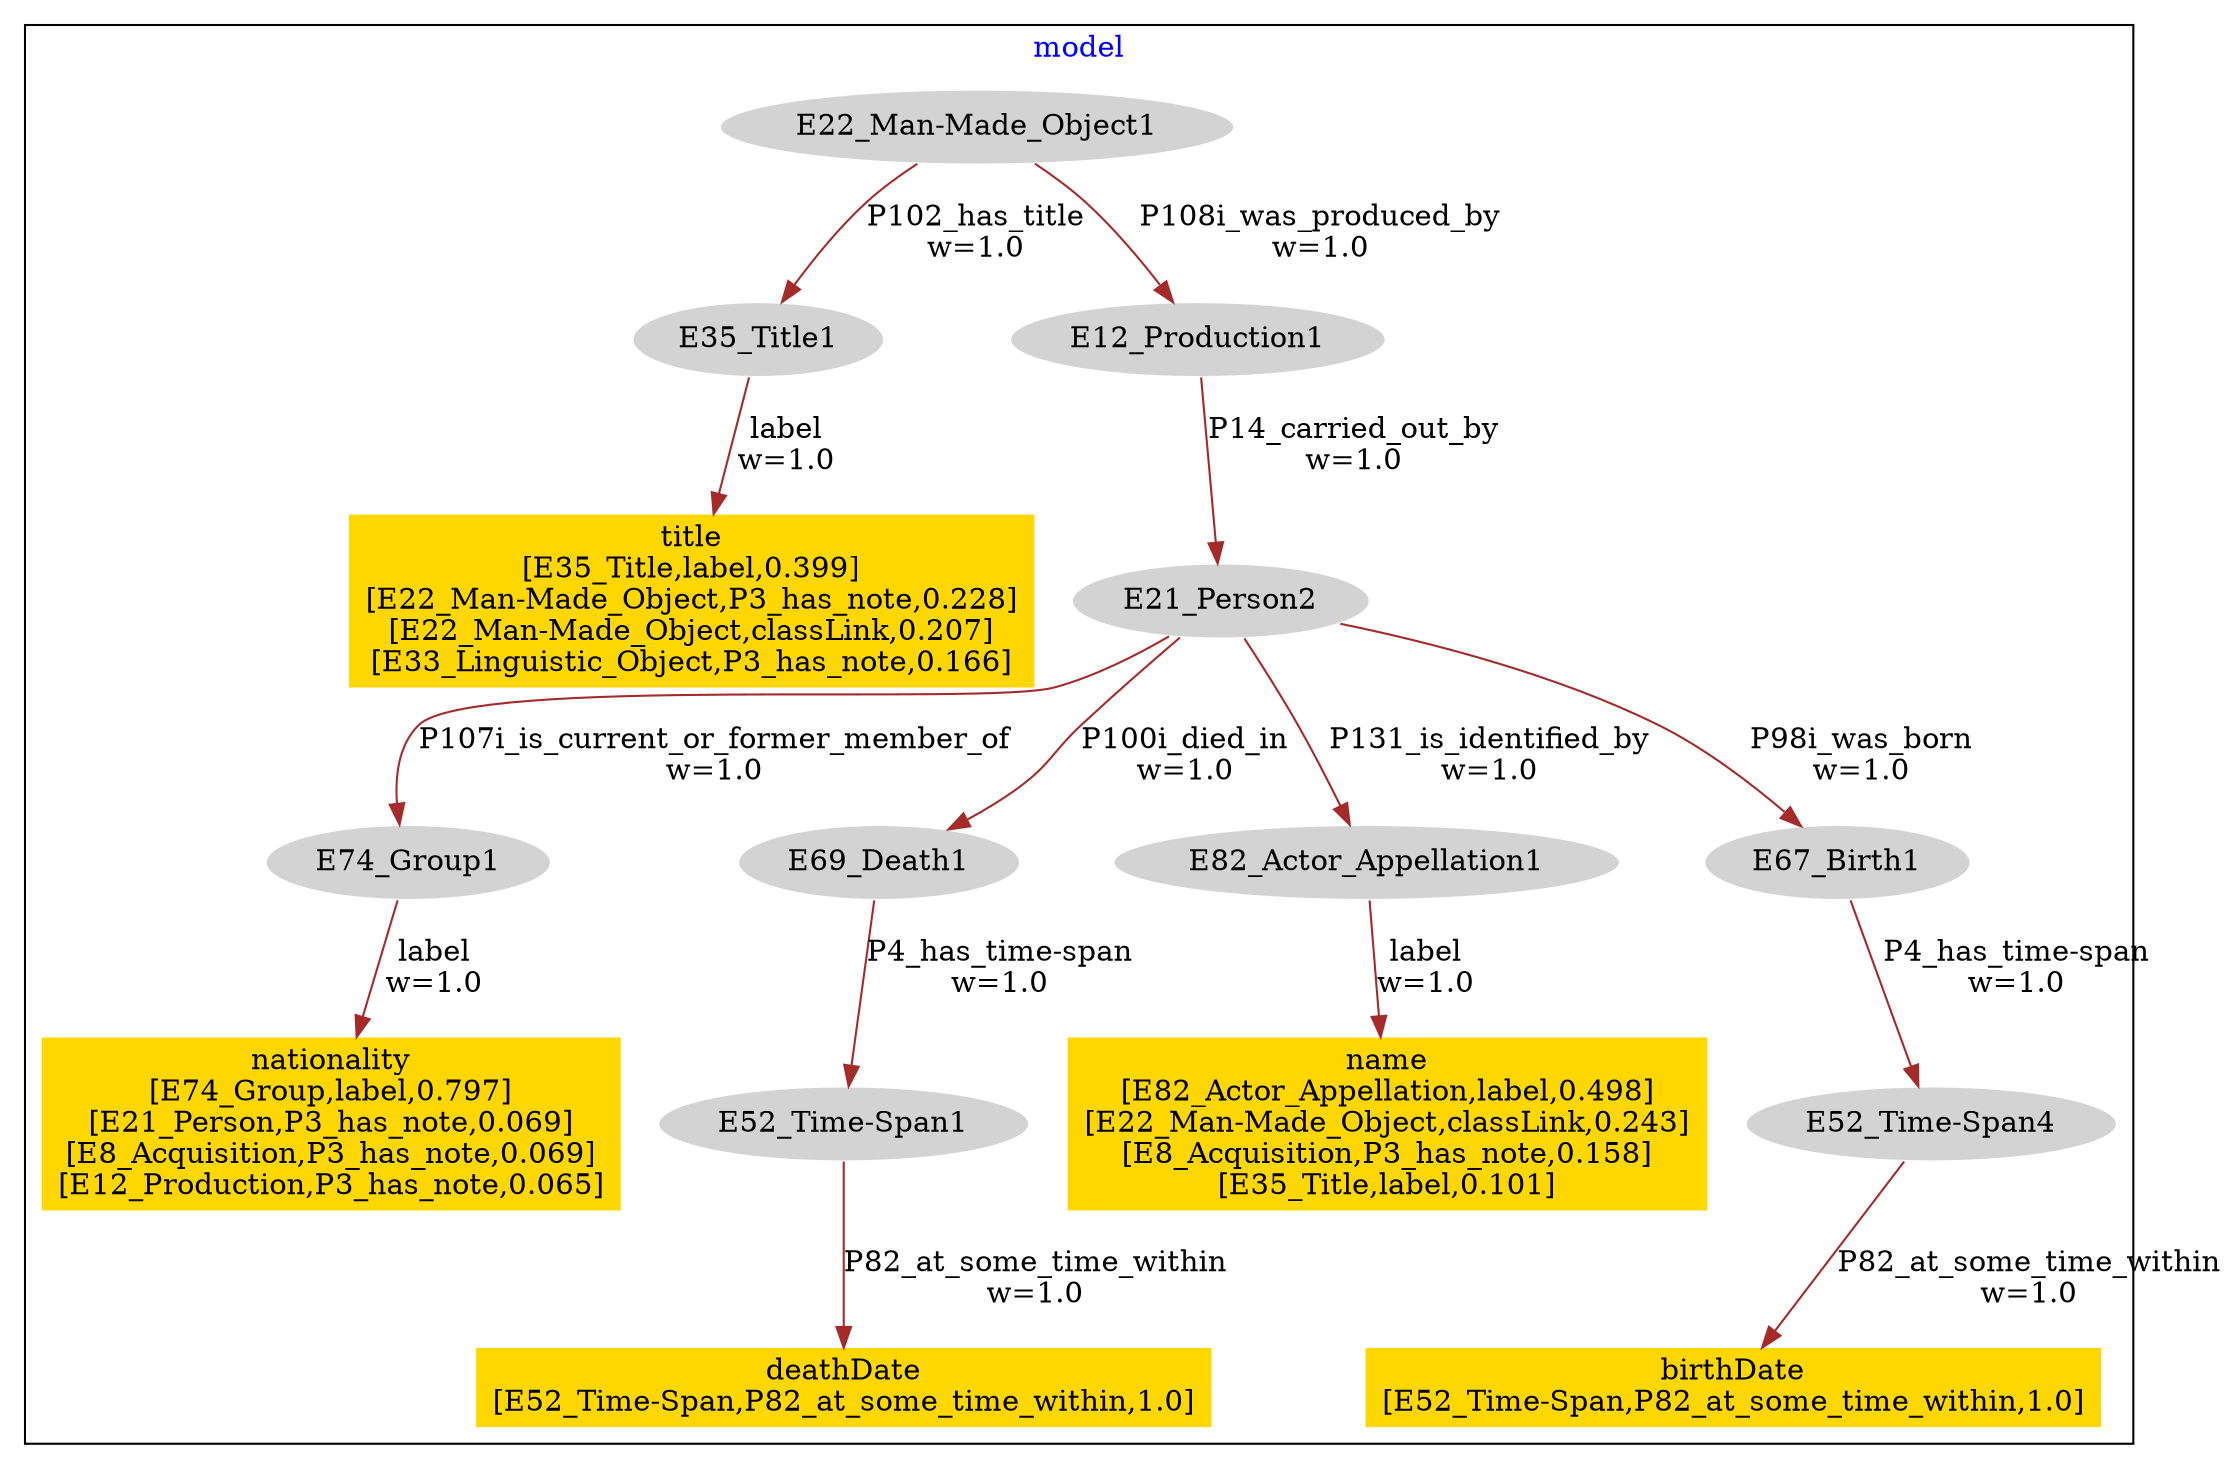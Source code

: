 digraph n0 {
fontcolor="blue"
remincross="true"
label=""
subgraph cluster {
label="model"
n2[style="filled",color="white",fillcolor="lightgray",label="E52_Time-Span1"];
n3[shape="plaintext",style="filled",fillcolor="gold",label="deathDate\n[E52_Time-Span,P82_at_some_time_within,1.0]"];
n4[style="filled",color="white",fillcolor="lightgray",label="E74_Group1"];
n5[shape="plaintext",style="filled",fillcolor="gold",label="nationality\n[E74_Group,label,0.797]\n[E21_Person,P3_has_note,0.069]\n[E8_Acquisition,P3_has_note,0.069]\n[E12_Production,P3_has_note,0.065]"];
n6[style="filled",color="white",fillcolor="lightgray",label="E21_Person2"];
n7[style="filled",color="white",fillcolor="lightgray",label="E69_Death1"];
n8[style="filled",color="white",fillcolor="lightgray",label="E82_Actor_Appellation1"];
n9[shape="plaintext",style="filled",fillcolor="gold",label="name\n[E82_Actor_Appellation,label,0.498]\n[E22_Man-Made_Object,classLink,0.243]\n[E8_Acquisition,P3_has_note,0.158]\n[E35_Title,label,0.101]"];
n10[style="filled",color="white",fillcolor="lightgray",label="E52_Time-Span4"];
n11[shape="plaintext",style="filled",fillcolor="gold",label="birthDate\n[E52_Time-Span,P82_at_some_time_within,1.0]"];
n12[style="filled",color="white",fillcolor="lightgray",label="E67_Birth1"];
n13[style="filled",color="white",fillcolor="lightgray",label="E35_Title1"];
n14[shape="plaintext",style="filled",fillcolor="gold",label="title\n[E35_Title,label,0.399]\n[E22_Man-Made_Object,P3_has_note,0.228]\n[E22_Man-Made_Object,classLink,0.207]\n[E33_Linguistic_Object,P3_has_note,0.166]"];
n15[style="filled",color="white",fillcolor="lightgray",label="E22_Man-Made_Object1"];
n16[style="filled",color="white",fillcolor="lightgray",label="E12_Production1"];
}
n2 -> n3[color="brown",fontcolor="black",label="P82_at_some_time_within\nw=1.0"]
n4 -> n5[color="brown",fontcolor="black",label="label\nw=1.0"]
n6 -> n7[color="brown",fontcolor="black",label="P100i_died_in\nw=1.0"]
n7 -> n2[color="brown",fontcolor="black",label="P4_has_time-span\nw=1.0"]
n6 -> n4[color="brown",fontcolor="black",label="P107i_is_current_or_former_member_of\nw=1.0"]
n8 -> n9[color="brown",fontcolor="black",label="label\nw=1.0"]
n6 -> n8[color="brown",fontcolor="black",label="P131_is_identified_by\nw=1.0"]
n10 -> n11[color="brown",fontcolor="black",label="P82_at_some_time_within\nw=1.0"]
n6 -> n12[color="brown",fontcolor="black",label="P98i_was_born\nw=1.0"]
n12 -> n10[color="brown",fontcolor="black",label="P4_has_time-span\nw=1.0"]
n13 -> n14[color="brown",fontcolor="black",label="label\nw=1.0"]
n15 -> n16[color="brown",fontcolor="black",label="P108i_was_produced_by\nw=1.0"]
n16 -> n6[color="brown",fontcolor="black",label="P14_carried_out_by\nw=1.0"]
n15 -> n13[color="brown",fontcolor="black",label="P102_has_title\nw=1.0"]
}
